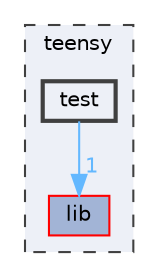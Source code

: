digraph "C:/Users/Howne/Documents/ESILV/DVB_CDR/teensy/test"
{
 // LATEX_PDF_SIZE
  bgcolor="transparent";
  edge [fontname=Helvetica,fontsize=10,labelfontname=Helvetica,labelfontsize=10];
  node [fontname=Helvetica,fontsize=10,shape=box,height=0.2,width=0.4];
  compound=true
  subgraph clusterdir_c23448e5a8948b173fc11b1b74e1e2d3 {
    graph [ bgcolor="#edf0f7", pencolor="grey25", label="teensy", fontname=Helvetica,fontsize=10 style="filled,dashed", URL="dir_c23448e5a8948b173fc11b1b74e1e2d3.html",tooltip=""]
  dir_2513563efe9954356fb1c502ffa171d1 [label="lib", fillcolor="#a2b4d6", color="red", style="filled", URL="dir_2513563efe9954356fb1c502ffa171d1.html",tooltip=""];
  dir_1b8b40e3f414820ea7a772a91591d95b [label="test", fillcolor="#edf0f7", color="grey25", style="filled,bold", URL="dir_1b8b40e3f414820ea7a772a91591d95b.html",tooltip=""];
  }
  dir_1b8b40e3f414820ea7a772a91591d95b->dir_2513563efe9954356fb1c502ffa171d1 [headlabel="1", labeldistance=1.5 headhref="dir_000018_000008.html" href="dir_000018_000008.html" color="steelblue1" fontcolor="steelblue1"];
}
